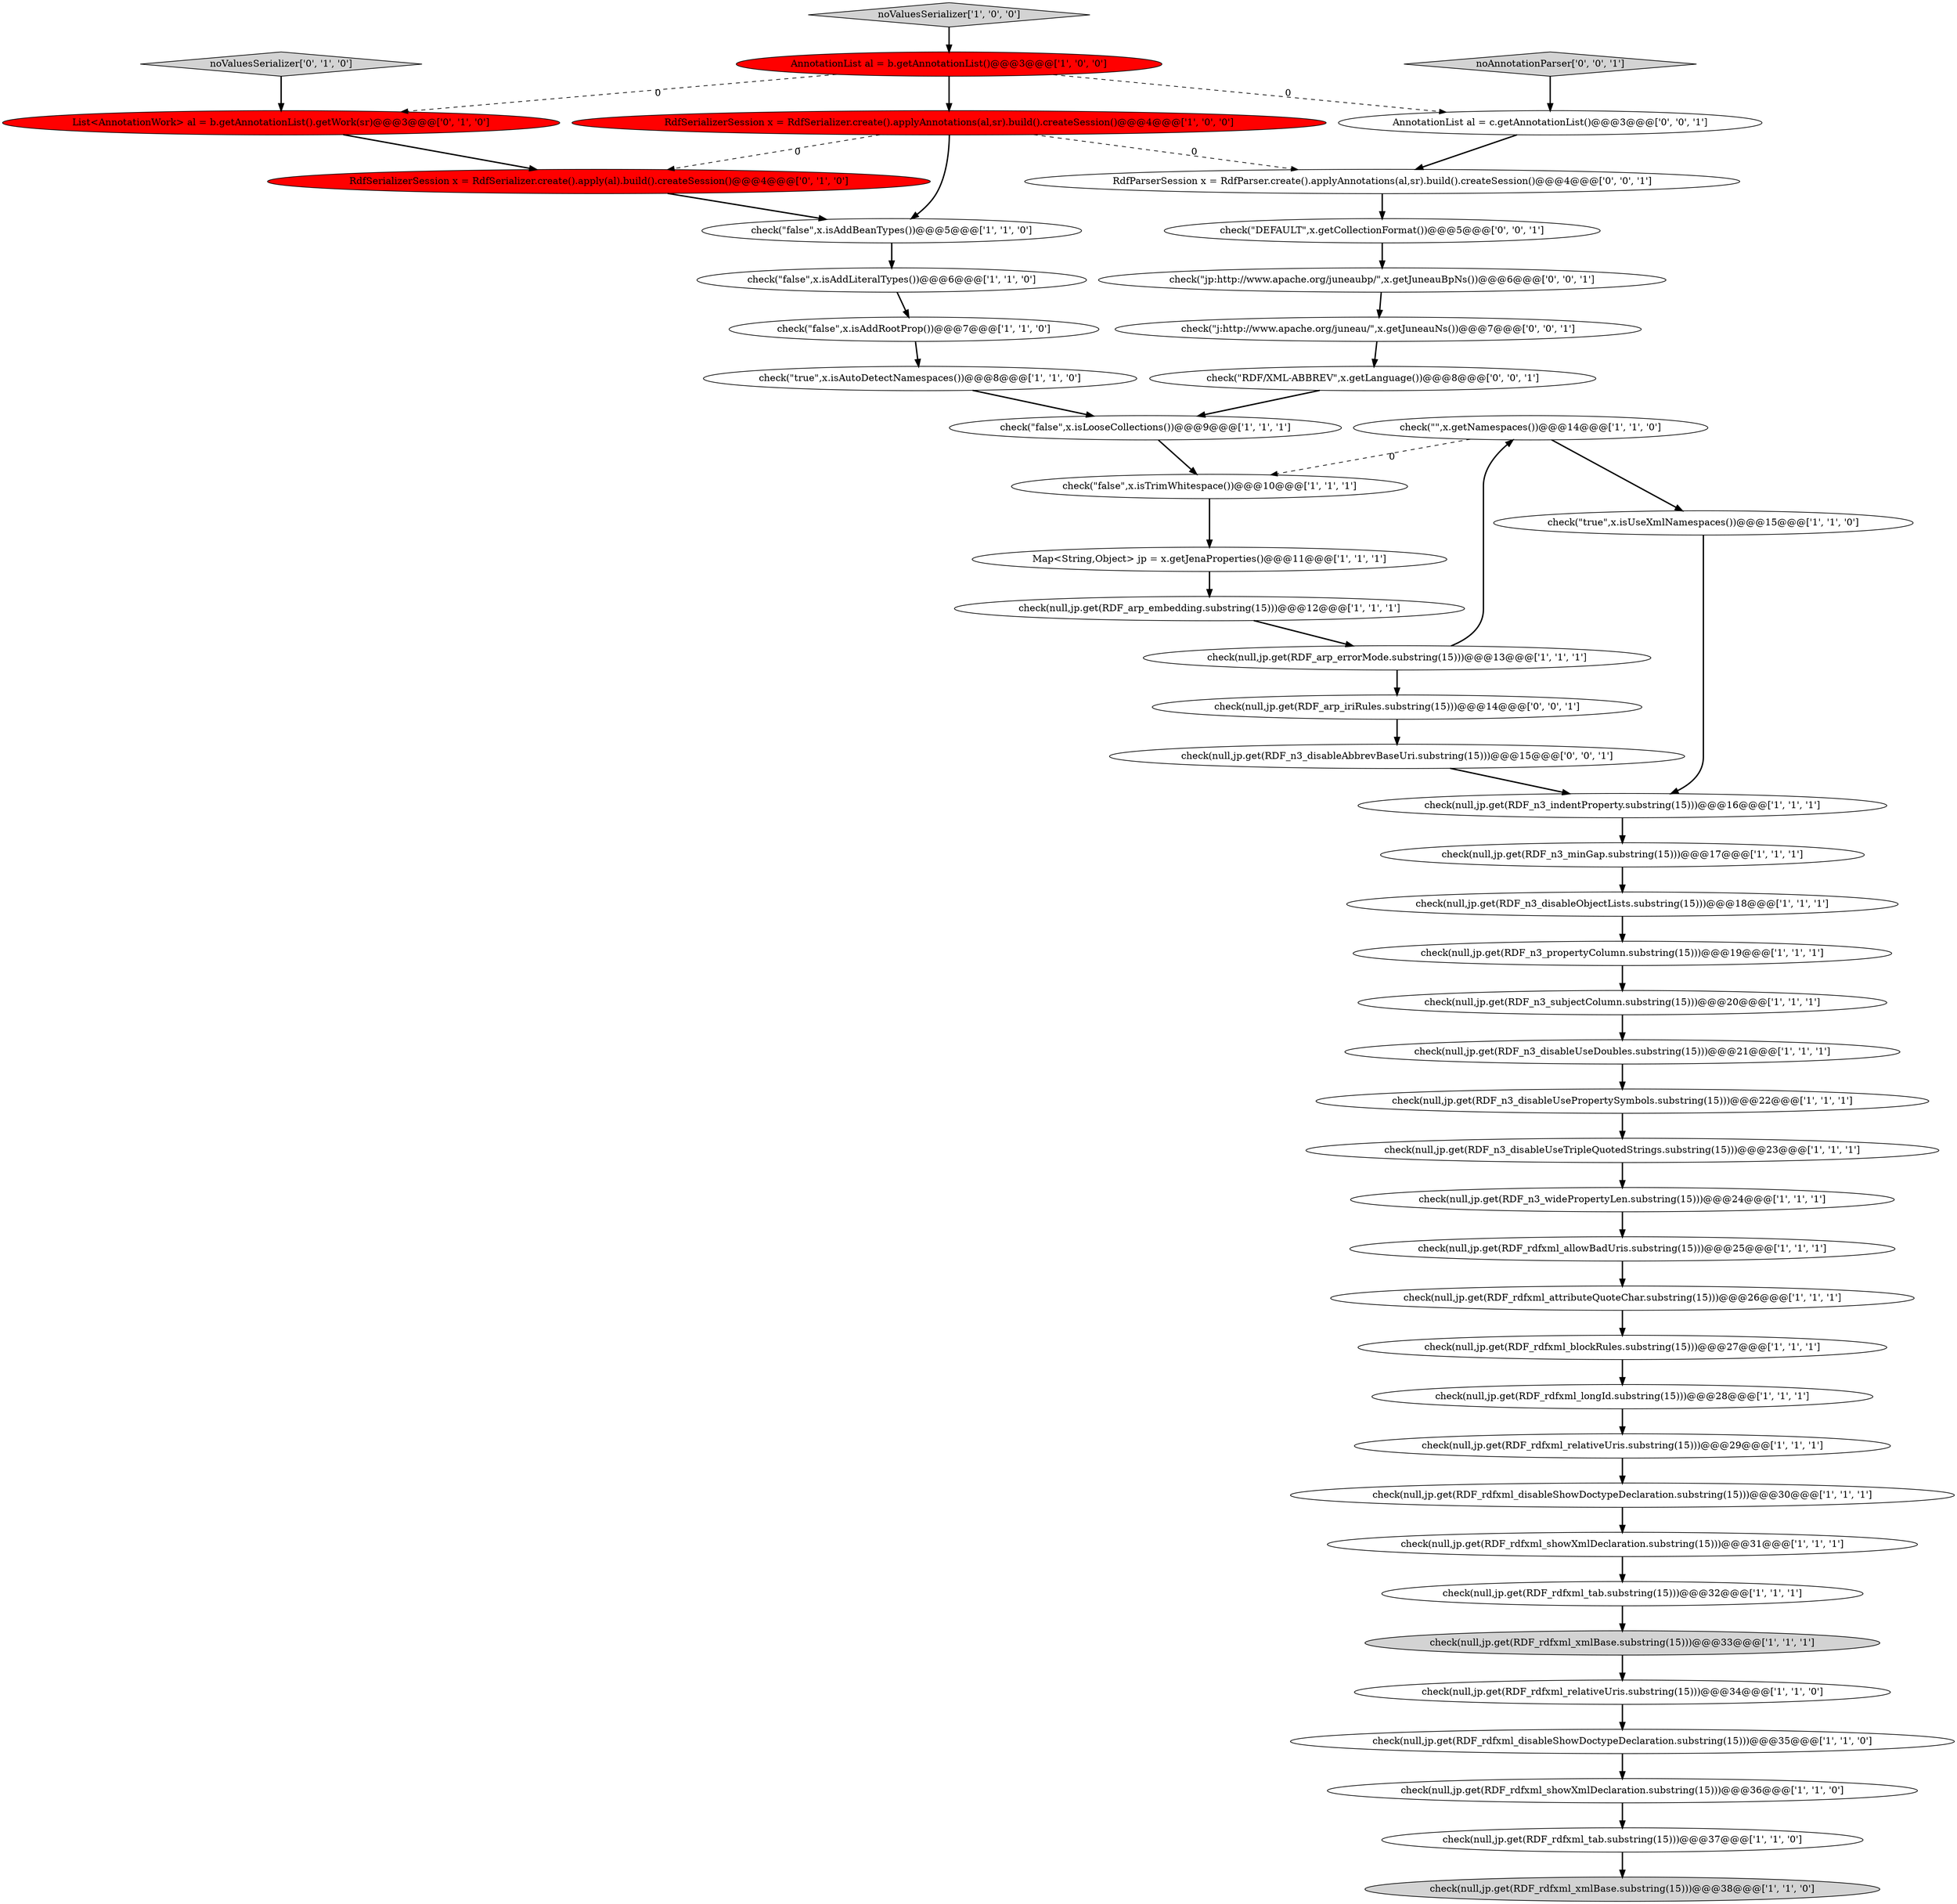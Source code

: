 digraph {
9 [style = filled, label = "check(null,jp.get(RDF_rdfxml_disableShowDoctypeDeclaration.substring(15)))@@@35@@@['1', '1', '0']", fillcolor = white, shape = ellipse image = "AAA0AAABBB1BBB"];
48 [style = filled, label = "AnnotationList al = c.getAnnotationList()@@@3@@@['0', '0', '1']", fillcolor = white, shape = ellipse image = "AAA0AAABBB3BBB"];
10 [style = filled, label = "noValuesSerializer['1', '0', '0']", fillcolor = lightgray, shape = diamond image = "AAA0AAABBB1BBB"];
43 [style = filled, label = "check(null,jp.get(RDF_arp_iriRules.substring(15)))@@@14@@@['0', '0', '1']", fillcolor = white, shape = ellipse image = "AAA0AAABBB3BBB"];
11 [style = filled, label = "check(null,jp.get(RDF_n3_indentProperty.substring(15)))@@@16@@@['1', '1', '1']", fillcolor = white, shape = ellipse image = "AAA0AAABBB1BBB"];
35 [style = filled, label = "check(null,jp.get(RDF_arp_embedding.substring(15)))@@@12@@@['1', '1', '1']", fillcolor = white, shape = ellipse image = "AAA0AAABBB1BBB"];
22 [style = filled, label = "check(\"false\",x.isTrimWhitespace())@@@10@@@['1', '1', '1']", fillcolor = white, shape = ellipse image = "AAA0AAABBB1BBB"];
47 [style = filled, label = "check(\"j:http://www.apache.org/juneau/\",x.getJuneauNs())@@@7@@@['0', '0', '1']", fillcolor = white, shape = ellipse image = "AAA0AAABBB3BBB"];
32 [style = filled, label = "check(null,jp.get(RDF_rdfxml_showXmlDeclaration.substring(15)))@@@36@@@['1', '1', '0']", fillcolor = white, shape = ellipse image = "AAA0AAABBB1BBB"];
7 [style = filled, label = "check(\"\",x.getNamespaces())@@@14@@@['1', '1', '0']", fillcolor = white, shape = ellipse image = "AAA0AAABBB1BBB"];
3 [style = filled, label = "check(null,jp.get(RDF_n3_disableUseTripleQuotedStrings.substring(15)))@@@23@@@['1', '1', '1']", fillcolor = white, shape = ellipse image = "AAA0AAABBB1BBB"];
29 [style = filled, label = "check(null,jp.get(RDF_rdfxml_disableShowDoctypeDeclaration.substring(15)))@@@30@@@['1', '1', '1']", fillcolor = white, shape = ellipse image = "AAA0AAABBB1BBB"];
1 [style = filled, label = "check(null,jp.get(RDF_rdfxml_tab.substring(15)))@@@37@@@['1', '1', '0']", fillcolor = white, shape = ellipse image = "AAA0AAABBB1BBB"];
15 [style = filled, label = "check(null,jp.get(RDF_n3_subjectColumn.substring(15)))@@@20@@@['1', '1', '1']", fillcolor = white, shape = ellipse image = "AAA0AAABBB1BBB"];
36 [style = filled, label = "check(null,jp.get(RDF_rdfxml_allowBadUris.substring(15)))@@@25@@@['1', '1', '1']", fillcolor = white, shape = ellipse image = "AAA0AAABBB1BBB"];
44 [style = filled, label = "noAnnotationParser['0', '0', '1']", fillcolor = lightgray, shape = diamond image = "AAA0AAABBB3BBB"];
41 [style = filled, label = "RdfParserSession x = RdfParser.create().applyAnnotations(al,sr).build().createSession()@@@4@@@['0', '0', '1']", fillcolor = white, shape = ellipse image = "AAA0AAABBB3BBB"];
31 [style = filled, label = "check(null,jp.get(RDF_n3_disableUsePropertySymbols.substring(15)))@@@22@@@['1', '1', '1']", fillcolor = white, shape = ellipse image = "AAA0AAABBB1BBB"];
33 [style = filled, label = "check(null,jp.get(RDF_arp_errorMode.substring(15)))@@@13@@@['1', '1', '1']", fillcolor = white, shape = ellipse image = "AAA0AAABBB1BBB"];
0 [style = filled, label = "check(\"false\",x.isAddRootProp())@@@7@@@['1', '1', '0']", fillcolor = white, shape = ellipse image = "AAA0AAABBB1BBB"];
14 [style = filled, label = "Map<String,Object> jp = x.getJenaProperties()@@@11@@@['1', '1', '1']", fillcolor = white, shape = ellipse image = "AAA0AAABBB1BBB"];
13 [style = filled, label = "check(\"true\",x.isUseXmlNamespaces())@@@15@@@['1', '1', '0']", fillcolor = white, shape = ellipse image = "AAA0AAABBB1BBB"];
45 [style = filled, label = "check(null,jp.get(RDF_n3_disableAbbrevBaseUri.substring(15)))@@@15@@@['0', '0', '1']", fillcolor = white, shape = ellipse image = "AAA0AAABBB3BBB"];
39 [style = filled, label = "noValuesSerializer['0', '1', '0']", fillcolor = lightgray, shape = diamond image = "AAA0AAABBB2BBB"];
2 [style = filled, label = "check(null,jp.get(RDF_rdfxml_attributeQuoteChar.substring(15)))@@@26@@@['1', '1', '1']", fillcolor = white, shape = ellipse image = "AAA0AAABBB1BBB"];
28 [style = filled, label = "check(\"false\",x.isLooseCollections())@@@9@@@['1', '1', '1']", fillcolor = white, shape = ellipse image = "AAA0AAABBB1BBB"];
19 [style = filled, label = "check(null,jp.get(RDF_n3_minGap.substring(15)))@@@17@@@['1', '1', '1']", fillcolor = white, shape = ellipse image = "AAA0AAABBB1BBB"];
18 [style = filled, label = "check(\"false\",x.isAddBeanTypes())@@@5@@@['1', '1', '0']", fillcolor = white, shape = ellipse image = "AAA0AAABBB1BBB"];
40 [style = filled, label = "check(\"DEFAULT\",x.getCollectionFormat())@@@5@@@['0', '0', '1']", fillcolor = white, shape = ellipse image = "AAA0AAABBB3BBB"];
24 [style = filled, label = "check(\"true\",x.isAutoDetectNamespaces())@@@8@@@['1', '1', '0']", fillcolor = white, shape = ellipse image = "AAA0AAABBB1BBB"];
42 [style = filled, label = "check(\"jp:http://www.apache.org/juneaubp/\",x.getJuneauBpNs())@@@6@@@['0', '0', '1']", fillcolor = white, shape = ellipse image = "AAA0AAABBB3BBB"];
17 [style = filled, label = "check(\"false\",x.isAddLiteralTypes())@@@6@@@['1', '1', '0']", fillcolor = white, shape = ellipse image = "AAA0AAABBB1BBB"];
5 [style = filled, label = "check(null,jp.get(RDF_n3_widePropertyLen.substring(15)))@@@24@@@['1', '1', '1']", fillcolor = white, shape = ellipse image = "AAA0AAABBB1BBB"];
27 [style = filled, label = "check(null,jp.get(RDF_rdfxml_tab.substring(15)))@@@32@@@['1', '1', '1']", fillcolor = white, shape = ellipse image = "AAA0AAABBB1BBB"];
20 [style = filled, label = "AnnotationList al = b.getAnnotationList()@@@3@@@['1', '0', '0']", fillcolor = red, shape = ellipse image = "AAA1AAABBB1BBB"];
16 [style = filled, label = "check(null,jp.get(RDF_rdfxml_longId.substring(15)))@@@28@@@['1', '1', '1']", fillcolor = white, shape = ellipse image = "AAA0AAABBB1BBB"];
34 [style = filled, label = "check(null,jp.get(RDF_rdfxml_xmlBase.substring(15)))@@@38@@@['1', '1', '0']", fillcolor = lightgray, shape = ellipse image = "AAA0AAABBB1BBB"];
46 [style = filled, label = "check(\"RDF/XML-ABBREV\",x.getLanguage())@@@8@@@['0', '0', '1']", fillcolor = white, shape = ellipse image = "AAA0AAABBB3BBB"];
4 [style = filled, label = "check(null,jp.get(RDF_n3_disableUseDoubles.substring(15)))@@@21@@@['1', '1', '1']", fillcolor = white, shape = ellipse image = "AAA0AAABBB1BBB"];
30 [style = filled, label = "check(null,jp.get(RDF_rdfxml_showXmlDeclaration.substring(15)))@@@31@@@['1', '1', '1']", fillcolor = white, shape = ellipse image = "AAA0AAABBB1BBB"];
12 [style = filled, label = "check(null,jp.get(RDF_n3_disableObjectLists.substring(15)))@@@18@@@['1', '1', '1']", fillcolor = white, shape = ellipse image = "AAA0AAABBB1BBB"];
25 [style = filled, label = "check(null,jp.get(RDF_rdfxml_relativeUris.substring(15)))@@@29@@@['1', '1', '1']", fillcolor = white, shape = ellipse image = "AAA0AAABBB1BBB"];
26 [style = filled, label = "RdfSerializerSession x = RdfSerializer.create().applyAnnotations(al,sr).build().createSession()@@@4@@@['1', '0', '0']", fillcolor = red, shape = ellipse image = "AAA1AAABBB1BBB"];
23 [style = filled, label = "check(null,jp.get(RDF_rdfxml_blockRules.substring(15)))@@@27@@@['1', '1', '1']", fillcolor = white, shape = ellipse image = "AAA0AAABBB1BBB"];
8 [style = filled, label = "check(null,jp.get(RDF_rdfxml_xmlBase.substring(15)))@@@33@@@['1', '1', '1']", fillcolor = lightgray, shape = ellipse image = "AAA0AAABBB1BBB"];
21 [style = filled, label = "check(null,jp.get(RDF_n3_propertyColumn.substring(15)))@@@19@@@['1', '1', '1']", fillcolor = white, shape = ellipse image = "AAA0AAABBB1BBB"];
38 [style = filled, label = "List<AnnotationWork> al = b.getAnnotationList().getWork(sr)@@@3@@@['0', '1', '0']", fillcolor = red, shape = ellipse image = "AAA1AAABBB2BBB"];
6 [style = filled, label = "check(null,jp.get(RDF_rdfxml_relativeUris.substring(15)))@@@34@@@['1', '1', '0']", fillcolor = white, shape = ellipse image = "AAA0AAABBB1BBB"];
37 [style = filled, label = "RdfSerializerSession x = RdfSerializer.create().apply(al).build().createSession()@@@4@@@['0', '1', '0']", fillcolor = red, shape = ellipse image = "AAA1AAABBB2BBB"];
33->7 [style = bold, label=""];
7->13 [style = bold, label=""];
24->28 [style = bold, label=""];
23->16 [style = bold, label=""];
10->20 [style = bold, label=""];
48->41 [style = bold, label=""];
14->35 [style = bold, label=""];
19->12 [style = bold, label=""];
29->30 [style = bold, label=""];
46->28 [style = bold, label=""];
20->26 [style = bold, label=""];
12->21 [style = bold, label=""];
21->15 [style = bold, label=""];
30->27 [style = bold, label=""];
9->32 [style = bold, label=""];
35->33 [style = bold, label=""];
18->17 [style = bold, label=""];
42->47 [style = bold, label=""];
47->46 [style = bold, label=""];
16->25 [style = bold, label=""];
8->6 [style = bold, label=""];
20->48 [style = dashed, label="0"];
25->29 [style = bold, label=""];
11->19 [style = bold, label=""];
13->11 [style = bold, label=""];
43->45 [style = bold, label=""];
26->41 [style = dashed, label="0"];
45->11 [style = bold, label=""];
2->23 [style = bold, label=""];
4->31 [style = bold, label=""];
3->5 [style = bold, label=""];
1->34 [style = bold, label=""];
17->0 [style = bold, label=""];
20->38 [style = dashed, label="0"];
41->40 [style = bold, label=""];
38->37 [style = bold, label=""];
44->48 [style = bold, label=""];
36->2 [style = bold, label=""];
0->24 [style = bold, label=""];
32->1 [style = bold, label=""];
33->43 [style = bold, label=""];
26->37 [style = dashed, label="0"];
15->4 [style = bold, label=""];
37->18 [style = bold, label=""];
39->38 [style = bold, label=""];
31->3 [style = bold, label=""];
22->14 [style = bold, label=""];
6->9 [style = bold, label=""];
5->36 [style = bold, label=""];
27->8 [style = bold, label=""];
40->42 [style = bold, label=""];
7->22 [style = dashed, label="0"];
28->22 [style = bold, label=""];
26->18 [style = bold, label=""];
}
